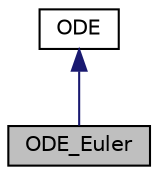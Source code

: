 digraph "ODE_Euler"
{
 // LATEX_PDF_SIZE
  edge [fontname="Helvetica",fontsize="10",labelfontname="Helvetica",labelfontsize="10"];
  node [fontname="Helvetica",fontsize="10",shape=record];
  Node1 [label="ODE_Euler",height=0.2,width=0.4,color="black", fillcolor="grey75", style="filled", fontcolor="black",tooltip="Explicit Euler algorithm."];
  Node2 -> Node1 [dir="back",color="midnightblue",fontsize="10",style="solid",fontname="Helvetica"];
  Node2 [label="ODE",height=0.2,width=0.4,color="black", fillcolor="white", style="filled",URL="$class_o_d_e.html",tooltip="Ordinal differencial equation solver."];
}
